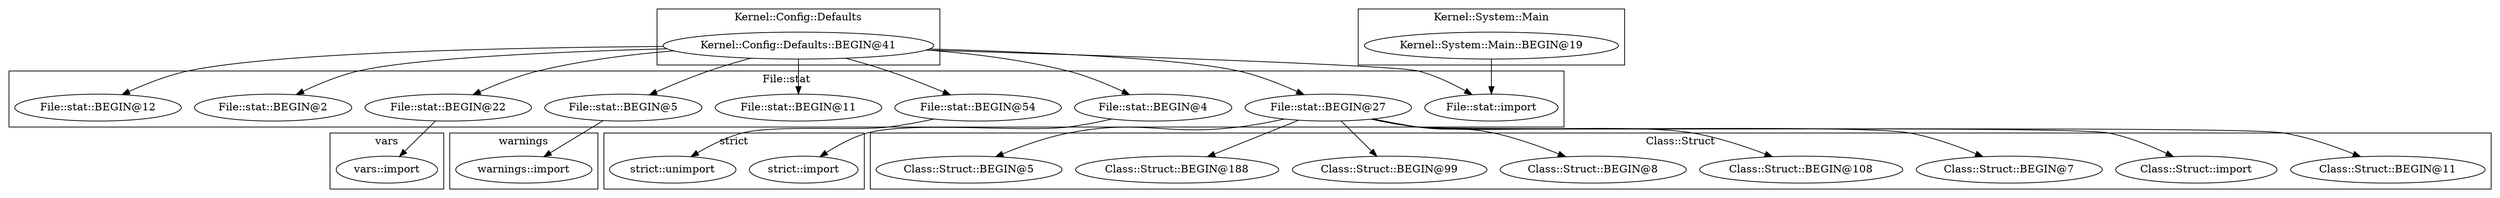 digraph {
graph [overlap=false]
subgraph cluster_warnings {
	label="warnings";
	"warnings::import";
}
subgraph cluster_vars {
	label="vars";
	"vars::import";
}
subgraph cluster_strict {
	label="strict";
	"strict::import";
	"strict::unimport";
}
subgraph cluster_File_stat {
	label="File::stat";
	"File::stat::BEGIN@22";
	"File::stat::BEGIN@5";
	"File::stat::BEGIN@4";
	"File::stat::BEGIN@11";
	"File::stat::BEGIN@54";
	"File::stat::BEGIN@27";
	"File::stat::BEGIN@2";
	"File::stat::BEGIN@12";
	"File::stat::import";
}
subgraph cluster_Kernel_Config_Defaults {
	label="Kernel::Config::Defaults";
	"Kernel::Config::Defaults::BEGIN@41";
}
subgraph cluster_Class_Struct {
	label="Class::Struct";
	"Class::Struct::BEGIN@11";
	"Class::Struct::import";
	"Class::Struct::BEGIN@7";
	"Class::Struct::BEGIN@108";
	"Class::Struct::BEGIN@8";
	"Class::Struct::BEGIN@99";
	"Class::Struct::BEGIN@188";
	"Class::Struct::BEGIN@5";
}
subgraph cluster_Kernel_System_Main {
	label="Kernel::System::Main";
	"Kernel::System::Main::BEGIN@19";
}
"File::stat::BEGIN@27" -> "Class::Struct::import";
"Kernel::Config::Defaults::BEGIN@41" -> "File::stat::BEGIN@12";
"File::stat::BEGIN@54" -> "strict::unimport";
"File::stat::BEGIN@27" -> "Class::Struct::BEGIN@5";
"File::stat::BEGIN@27" -> "Class::Struct::BEGIN@7";
"Kernel::Config::Defaults::BEGIN@41" -> "File::stat::BEGIN@11";
"Kernel::Config::Defaults::BEGIN@41" -> "File::stat::BEGIN@54";
"File::stat::BEGIN@27" -> "Class::Struct::BEGIN@8";
"File::stat::BEGIN@27" -> "Class::Struct::BEGIN@99";
"File::stat::BEGIN@5" -> "warnings::import";
"Kernel::Config::Defaults::BEGIN@41" -> "File::stat::BEGIN@27";
"Kernel::Config::Defaults::BEGIN@41" -> "File::stat::BEGIN@4";
"Kernel::Config::Defaults::BEGIN@41" -> "File::stat::BEGIN@2";
"File::stat::BEGIN@22" -> "vars::import";
"File::stat::BEGIN@27" -> "Class::Struct::BEGIN@188";
"File::stat::BEGIN@27" -> "Class::Struct::BEGIN@11";
"Kernel::Config::Defaults::BEGIN@41" -> "File::stat::BEGIN@5";
"Kernel::System::Main::BEGIN@19" -> "File::stat::import";
"Kernel::Config::Defaults::BEGIN@41" -> "File::stat::import";
"Kernel::Config::Defaults::BEGIN@41" -> "File::stat::BEGIN@22";
"File::stat::BEGIN@27" -> "Class::Struct::BEGIN@108";
"File::stat::BEGIN@4" -> "strict::import";
}
